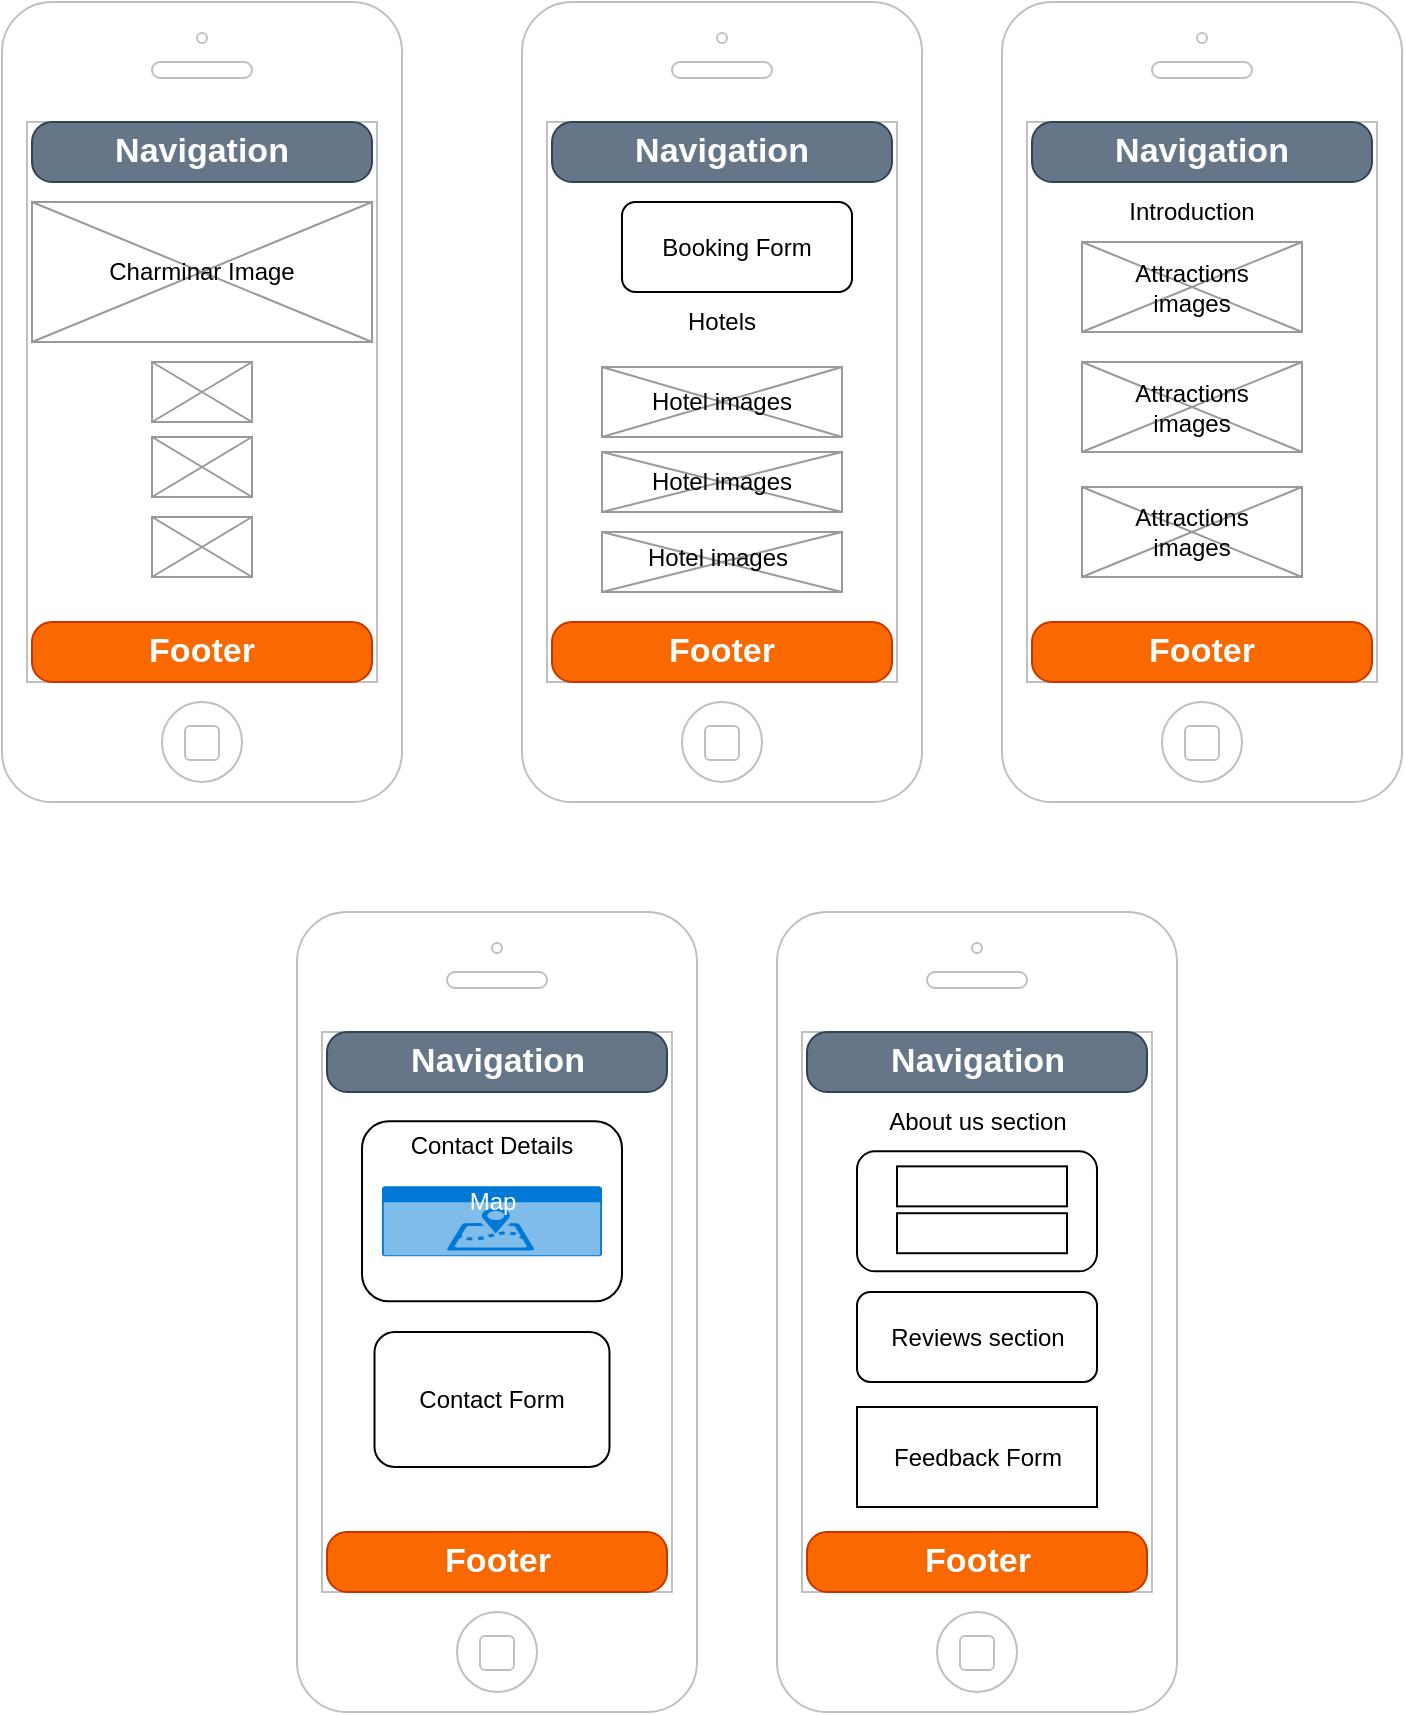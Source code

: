 <mxfile version="13.10.9" type="device"><diagram id="hYyOJvlOHrkQSwk69E2T" name="Page-1"><mxGraphModel dx="-592" dy="492" grid="1" gridSize="10" guides="1" tooltips="1" connect="1" arrows="1" fold="1" page="1" pageScale="1" pageWidth="850" pageHeight="1100" math="0" shadow="0"><root><mxCell id="IckAhs-1UOOD-YbvKPVt-0"/><mxCell id="IckAhs-1UOOD-YbvKPVt-1" parent="IckAhs-1UOOD-YbvKPVt-0"/><mxCell id="xS1DDbZxld-Kp6N4i_in-41" value="" style="html=1;verticalLabelPosition=bottom;labelBackgroundColor=#ffffff;verticalAlign=top;shadow=0;dashed=0;strokeWidth=1;shape=mxgraph.ios7.misc.iphone;strokeColor=#c0c0c0;" parent="IckAhs-1UOOD-YbvKPVt-1" vertex="1"><mxGeometry x="2350" y="465" width="200" height="400" as="geometry"/></mxCell><mxCell id="xS1DDbZxld-Kp6N4i_in-42" value="" style="verticalLabelPosition=bottom;shadow=0;dashed=0;align=center;html=1;verticalAlign=top;strokeWidth=1;shape=mxgraph.mockup.graphics.simpleIcon;strokeColor=#999999;" parent="IckAhs-1UOOD-YbvKPVt-1" vertex="1"><mxGeometry x="2365" y="565" width="170" height="70" as="geometry"/></mxCell><mxCell id="xS1DDbZxld-Kp6N4i_in-43" value="" style="verticalLabelPosition=bottom;shadow=0;dashed=0;align=center;html=1;verticalAlign=top;strokeWidth=1;shape=mxgraph.mockup.graphics.simpleIcon;strokeColor=#999999;" parent="IckAhs-1UOOD-YbvKPVt-1" vertex="1"><mxGeometry x="2425" y="645" width="50" height="30" as="geometry"/></mxCell><mxCell id="xS1DDbZxld-Kp6N4i_in-44" value="" style="verticalLabelPosition=bottom;shadow=0;dashed=0;align=center;html=1;verticalAlign=top;strokeWidth=1;shape=mxgraph.mockup.graphics.simpleIcon;strokeColor=#999999;" parent="IckAhs-1UOOD-YbvKPVt-1" vertex="1"><mxGeometry x="2425" y="722.5" width="50" height="30" as="geometry"/></mxCell><mxCell id="xS1DDbZxld-Kp6N4i_in-45" value="" style="verticalLabelPosition=bottom;shadow=0;dashed=0;align=center;html=1;verticalAlign=top;strokeWidth=1;shape=mxgraph.mockup.graphics.simpleIcon;strokeColor=#999999;" parent="IckAhs-1UOOD-YbvKPVt-1" vertex="1"><mxGeometry x="2425" y="682.5" width="50" height="30" as="geometry"/></mxCell><mxCell id="xS1DDbZxld-Kp6N4i_in-46" value="Navigation" style="strokeWidth=1;shadow=0;dashed=0;align=center;html=1;shape=mxgraph.mockup.buttons.button;strokeColor=#314354;mainText=;buttonStyle=round;fontSize=17;fontStyle=1;fillColor=#647687;whiteSpace=wrap;fontColor=#ffffff;" parent="IckAhs-1UOOD-YbvKPVt-1" vertex="1"><mxGeometry x="2365" y="525" width="170" height="30" as="geometry"/></mxCell><mxCell id="xS1DDbZxld-Kp6N4i_in-47" value="Footer" style="strokeWidth=1;shadow=0;dashed=0;align=center;html=1;shape=mxgraph.mockup.buttons.button;strokeColor=#C73500;fontColor=#ffffff;mainText=;buttonStyle=round;fontSize=17;fontStyle=1;fillColor=#fa6800;whiteSpace=wrap;" parent="IckAhs-1UOOD-YbvKPVt-1" vertex="1"><mxGeometry x="2365" y="775" width="170" height="30" as="geometry"/></mxCell><mxCell id="xS1DDbZxld-Kp6N4i_in-62" value="" style="html=1;verticalLabelPosition=bottom;labelBackgroundColor=#ffffff;verticalAlign=top;shadow=0;dashed=0;strokeWidth=1;shape=mxgraph.ios7.misc.iphone;strokeColor=#c0c0c0;" parent="IckAhs-1UOOD-YbvKPVt-1" vertex="1"><mxGeometry x="2610" y="465" width="200" height="400" as="geometry"/></mxCell><mxCell id="xS1DDbZxld-Kp6N4i_in-64" value="" style="verticalLabelPosition=bottom;shadow=0;dashed=0;align=center;html=1;verticalAlign=top;strokeWidth=1;shape=mxgraph.mockup.graphics.simpleIcon;strokeColor=#999999;" parent="IckAhs-1UOOD-YbvKPVt-1" vertex="1"><mxGeometry x="2650" y="647.5" width="120" height="35" as="geometry"/></mxCell><mxCell id="xS1DDbZxld-Kp6N4i_in-65" value="" style="verticalLabelPosition=bottom;shadow=0;dashed=0;align=center;html=1;verticalAlign=top;strokeWidth=1;shape=mxgraph.mockup.graphics.simpleIcon;strokeColor=#999999;" parent="IckAhs-1UOOD-YbvKPVt-1" vertex="1"><mxGeometry x="2650" y="730" width="120" height="30" as="geometry"/></mxCell><mxCell id="xS1DDbZxld-Kp6N4i_in-66" value="" style="verticalLabelPosition=bottom;shadow=0;dashed=0;align=center;html=1;verticalAlign=top;strokeWidth=1;shape=mxgraph.mockup.graphics.simpleIcon;strokeColor=#999999;" parent="IckAhs-1UOOD-YbvKPVt-1" vertex="1"><mxGeometry x="2650" y="690" width="120" height="30" as="geometry"/></mxCell><mxCell id="xS1DDbZxld-Kp6N4i_in-67" value="Navigation" style="strokeWidth=1;shadow=0;dashed=0;align=center;html=1;shape=mxgraph.mockup.buttons.button;strokeColor=#314354;mainText=;buttonStyle=round;fontSize=17;fontStyle=1;fillColor=#647687;whiteSpace=wrap;fontColor=#ffffff;" parent="IckAhs-1UOOD-YbvKPVt-1" vertex="1"><mxGeometry x="2625" y="525" width="170" height="30" as="geometry"/></mxCell><mxCell id="xS1DDbZxld-Kp6N4i_in-68" value="Footer" style="strokeWidth=1;shadow=0;dashed=0;align=center;html=1;shape=mxgraph.mockup.buttons.button;strokeColor=#C73500;fontColor=#ffffff;mainText=;buttonStyle=round;fontSize=17;fontStyle=1;fillColor=#fa6800;whiteSpace=wrap;" parent="IckAhs-1UOOD-YbvKPVt-1" vertex="1"><mxGeometry x="2625" y="775" width="170" height="30" as="geometry"/></mxCell><mxCell id="xS1DDbZxld-Kp6N4i_in-69" value="" style="html=1;verticalLabelPosition=bottom;labelBackgroundColor=#ffffff;verticalAlign=top;shadow=0;dashed=0;strokeWidth=1;shape=mxgraph.ios7.misc.iphone;strokeColor=#c0c0c0;" parent="IckAhs-1UOOD-YbvKPVt-1" vertex="1"><mxGeometry x="2850" y="465" width="200" height="400" as="geometry"/></mxCell><mxCell id="xS1DDbZxld-Kp6N4i_in-71" value="" style="verticalLabelPosition=bottom;shadow=0;dashed=0;align=center;html=1;verticalAlign=top;strokeWidth=1;shape=mxgraph.mockup.graphics.simpleIcon;strokeColor=#999999;" parent="IckAhs-1UOOD-YbvKPVt-1" vertex="1"><mxGeometry x="2890" y="585" width="110" height="45" as="geometry"/></mxCell><mxCell id="xS1DDbZxld-Kp6N4i_in-72" value="" style="verticalLabelPosition=bottom;shadow=0;dashed=0;align=center;html=1;verticalAlign=top;strokeWidth=1;shape=mxgraph.mockup.graphics.simpleIcon;strokeColor=#999999;" parent="IckAhs-1UOOD-YbvKPVt-1" vertex="1"><mxGeometry x="2890" y="707.5" width="110" height="45" as="geometry"/></mxCell><mxCell id="xS1DDbZxld-Kp6N4i_in-73" value="" style="verticalLabelPosition=bottom;shadow=0;dashed=0;align=center;html=1;verticalAlign=top;strokeWidth=1;shape=mxgraph.mockup.graphics.simpleIcon;strokeColor=#999999;" parent="IckAhs-1UOOD-YbvKPVt-1" vertex="1"><mxGeometry x="2890" y="645" width="110" height="45" as="geometry"/></mxCell><mxCell id="xS1DDbZxld-Kp6N4i_in-74" value="Navigation" style="strokeWidth=1;shadow=0;dashed=0;align=center;html=1;shape=mxgraph.mockup.buttons.button;strokeColor=#314354;mainText=;buttonStyle=round;fontSize=17;fontStyle=1;fillColor=#647687;whiteSpace=wrap;fontColor=#ffffff;" parent="IckAhs-1UOOD-YbvKPVt-1" vertex="1"><mxGeometry x="2865" y="525" width="170" height="30" as="geometry"/></mxCell><mxCell id="xS1DDbZxld-Kp6N4i_in-75" value="Footer" style="strokeWidth=1;shadow=0;dashed=0;align=center;html=1;shape=mxgraph.mockup.buttons.button;strokeColor=#C73500;fontColor=#ffffff;mainText=;buttonStyle=round;fontSize=17;fontStyle=1;fillColor=#fa6800;whiteSpace=wrap;" parent="IckAhs-1UOOD-YbvKPVt-1" vertex="1"><mxGeometry x="2865" y="775" width="170" height="30" as="geometry"/></mxCell><mxCell id="xS1DDbZxld-Kp6N4i_in-76" value="" style="html=1;verticalLabelPosition=bottom;labelBackgroundColor=#ffffff;verticalAlign=top;shadow=0;dashed=0;strokeWidth=1;shape=mxgraph.ios7.misc.iphone;strokeColor=#c0c0c0;" parent="IckAhs-1UOOD-YbvKPVt-1" vertex="1"><mxGeometry x="2497.5" y="920" width="200" height="400" as="geometry"/></mxCell><mxCell id="xS1DDbZxld-Kp6N4i_in-81" value="Navigation" style="strokeWidth=1;shadow=0;dashed=0;align=center;html=1;shape=mxgraph.mockup.buttons.button;strokeColor=#314354;mainText=;buttonStyle=round;fontSize=17;fontStyle=1;fillColor=#647687;whiteSpace=wrap;fontColor=#ffffff;" parent="IckAhs-1UOOD-YbvKPVt-1" vertex="1"><mxGeometry x="2512.5" y="980" width="170" height="30" as="geometry"/></mxCell><mxCell id="xS1DDbZxld-Kp6N4i_in-82" value="Footer" style="strokeWidth=1;shadow=0;dashed=0;align=center;html=1;shape=mxgraph.mockup.buttons.button;strokeColor=#C73500;fontColor=#ffffff;mainText=;buttonStyle=round;fontSize=17;fontStyle=1;fillColor=#fa6800;whiteSpace=wrap;" parent="IckAhs-1UOOD-YbvKPVt-1" vertex="1"><mxGeometry x="2512.5" y="1230" width="170" height="30" as="geometry"/></mxCell><mxCell id="xS1DDbZxld-Kp6N4i_in-83" value="" style="html=1;verticalLabelPosition=bottom;labelBackgroundColor=#ffffff;verticalAlign=top;shadow=0;dashed=0;strokeWidth=1;shape=mxgraph.ios7.misc.iphone;strokeColor=#c0c0c0;" parent="IckAhs-1UOOD-YbvKPVt-1" vertex="1"><mxGeometry x="2737.5" y="920" width="200" height="400" as="geometry"/></mxCell><mxCell id="xS1DDbZxld-Kp6N4i_in-88" value="Navigation" style="strokeWidth=1;shadow=0;dashed=0;align=center;html=1;shape=mxgraph.mockup.buttons.button;strokeColor=#314354;mainText=;buttonStyle=round;fontSize=17;fontStyle=1;fillColor=#647687;whiteSpace=wrap;fontColor=#ffffff;" parent="IckAhs-1UOOD-YbvKPVt-1" vertex="1"><mxGeometry x="2752.5" y="980" width="170" height="30" as="geometry"/></mxCell><mxCell id="xS1DDbZxld-Kp6N4i_in-89" value="Footer" style="strokeWidth=1;shadow=0;dashed=0;align=center;html=1;shape=mxgraph.mockup.buttons.button;strokeColor=#C73500;fontColor=#ffffff;mainText=;buttonStyle=round;fontSize=17;fontStyle=1;fillColor=#fa6800;whiteSpace=wrap;" parent="IckAhs-1UOOD-YbvKPVt-1" vertex="1"><mxGeometry x="2752.5" y="1230" width="170" height="30" as="geometry"/></mxCell><mxCell id="xS1DDbZxld-Kp6N4i_in-90" value="Booking Form" style="rounded=1;whiteSpace=wrap;html=1;" parent="IckAhs-1UOOD-YbvKPVt-1" vertex="1"><mxGeometry x="2660" y="565" width="115" height="45" as="geometry"/></mxCell><mxCell id="xS1DDbZxld-Kp6N4i_in-91" value="Hotels" style="text;html=1;strokeColor=none;fillColor=none;align=center;verticalAlign=middle;whiteSpace=wrap;rounded=0;" parent="IckAhs-1UOOD-YbvKPVt-1" vertex="1"><mxGeometry x="2690" y="615" width="40" height="20" as="geometry"/></mxCell><mxCell id="xS1DDbZxld-Kp6N4i_in-93" value="Charminar Image" style="text;html=1;strokeColor=none;fillColor=none;align=center;verticalAlign=middle;whiteSpace=wrap;rounded=0;" parent="IckAhs-1UOOD-YbvKPVt-1" vertex="1"><mxGeometry x="2400" y="590" width="100" height="20" as="geometry"/></mxCell><mxCell id="xS1DDbZxld-Kp6N4i_in-94" value="Introduction" style="text;html=1;strokeColor=none;fillColor=none;align=center;verticalAlign=middle;whiteSpace=wrap;rounded=0;" parent="IckAhs-1UOOD-YbvKPVt-1" vertex="1"><mxGeometry x="2925" y="560" width="40" height="20" as="geometry"/></mxCell><mxCell id="xS1DDbZxld-Kp6N4i_in-95" value="Attractions images" style="text;html=1;strokeColor=none;fillColor=none;align=center;verticalAlign=middle;whiteSpace=wrap;rounded=0;" parent="IckAhs-1UOOD-YbvKPVt-1" vertex="1"><mxGeometry x="2925" y="597.5" width="40" height="20" as="geometry"/></mxCell><mxCell id="xS1DDbZxld-Kp6N4i_in-96" value="Attractions images" style="text;html=1;strokeColor=none;fillColor=none;align=center;verticalAlign=middle;whiteSpace=wrap;rounded=0;" parent="IckAhs-1UOOD-YbvKPVt-1" vertex="1"><mxGeometry x="2925" y="657.5" width="40" height="20" as="geometry"/></mxCell><mxCell id="xS1DDbZxld-Kp6N4i_in-97" value="Attractions images" style="text;html=1;strokeColor=none;fillColor=none;align=center;verticalAlign=middle;whiteSpace=wrap;rounded=0;" parent="IckAhs-1UOOD-YbvKPVt-1" vertex="1"><mxGeometry x="2925" y="720" width="40" height="20" as="geometry"/></mxCell><mxCell id="xS1DDbZxld-Kp6N4i_in-98" value="Hotel images" style="text;html=1;strokeColor=none;fillColor=none;align=center;verticalAlign=middle;whiteSpace=wrap;rounded=0;" parent="IckAhs-1UOOD-YbvKPVt-1" vertex="1"><mxGeometry x="2670" y="655" width="80" height="20" as="geometry"/></mxCell><mxCell id="xS1DDbZxld-Kp6N4i_in-99" value="Hotel images" style="text;html=1;strokeColor=none;fillColor=none;align=center;verticalAlign=middle;whiteSpace=wrap;rounded=0;" parent="IckAhs-1UOOD-YbvKPVt-1" vertex="1"><mxGeometry x="2667.5" y="732.5" width="80" height="20" as="geometry"/></mxCell><mxCell id="xS1DDbZxld-Kp6N4i_in-100" value="Hotel images" style="text;html=1;strokeColor=none;fillColor=none;align=center;verticalAlign=middle;whiteSpace=wrap;rounded=0;" parent="IckAhs-1UOOD-YbvKPVt-1" vertex="1"><mxGeometry x="2670" y="695" width="80" height="20" as="geometry"/></mxCell><mxCell id="xS1DDbZxld-Kp6N4i_in-101" value="Contact Form" style="rounded=1;whiteSpace=wrap;html=1;" parent="IckAhs-1UOOD-YbvKPVt-1" vertex="1"><mxGeometry x="2536.25" y="1130.0" width="117.5" height="67.5" as="geometry"/></mxCell><mxCell id="xS1DDbZxld-Kp6N4i_in-104" value="" style="rounded=1;whiteSpace=wrap;html=1;" parent="IckAhs-1UOOD-YbvKPVt-1" vertex="1"><mxGeometry x="2530" y="1024.68" width="130" height="90" as="geometry"/></mxCell><mxCell id="xS1DDbZxld-Kp6N4i_in-105" value="Map" style="html=1;strokeColor=none;fillColor=#0079D6;labelPosition=center;verticalLabelPosition=middle;verticalAlign=top;align=center;fontSize=12;outlineConnect=0;spacingTop=-6;fontColor=#FFFFFF;shape=mxgraph.sitemap.map;" parent="IckAhs-1UOOD-YbvKPVt-1" vertex="1"><mxGeometry x="2540" y="1057.18" width="110" height="35" as="geometry"/></mxCell><mxCell id="xS1DDbZxld-Kp6N4i_in-106" value="Contact Details" style="text;html=1;strokeColor=none;fillColor=none;align=center;verticalAlign=middle;whiteSpace=wrap;rounded=0;" parent="IckAhs-1UOOD-YbvKPVt-1" vertex="1"><mxGeometry x="2545" y="1027.18" width="100" height="20" as="geometry"/></mxCell><mxCell id="xS1DDbZxld-Kp6N4i_in-107" value="" style="rounded=1;whiteSpace=wrap;html=1;" parent="IckAhs-1UOOD-YbvKPVt-1" vertex="1"><mxGeometry x="2777.5" y="1039.68" width="120" height="60" as="geometry"/></mxCell><mxCell id="xS1DDbZxld-Kp6N4i_in-108" value="Reviews section" style="rounded=1;whiteSpace=wrap;html=1;" parent="IckAhs-1UOOD-YbvKPVt-1" vertex="1"><mxGeometry x="2777.5" y="1110" width="120" height="45" as="geometry"/></mxCell><mxCell id="xS1DDbZxld-Kp6N4i_in-115" value="" style="rounded=0;whiteSpace=wrap;html=1;" parent="IckAhs-1UOOD-YbvKPVt-1" vertex="1"><mxGeometry x="2797.5" y="1047.18" width="85" height="20" as="geometry"/></mxCell><mxCell id="xS1DDbZxld-Kp6N4i_in-116" value="" style="rounded=0;whiteSpace=wrap;html=1;" parent="IckAhs-1UOOD-YbvKPVt-1" vertex="1"><mxGeometry x="2797.5" y="1070.61" width="85" height="20" as="geometry"/></mxCell><mxCell id="xS1DDbZxld-Kp6N4i_in-117" value="Feedback Form" style="rounded=0;whiteSpace=wrap;html=1;" parent="IckAhs-1UOOD-YbvKPVt-1" vertex="1"><mxGeometry x="2777.5" y="1167.5" width="120" height="50" as="geometry"/></mxCell><mxCell id="xS1DDbZxld-Kp6N4i_in-118" value="About us section" style="text;html=1;strokeColor=none;fillColor=none;align=center;verticalAlign=middle;whiteSpace=wrap;rounded=0;" parent="IckAhs-1UOOD-YbvKPVt-1" vertex="1"><mxGeometry x="2777.5" y="1015" width="120" height="20" as="geometry"/></mxCell></root></mxGraphModel></diagram></mxfile>